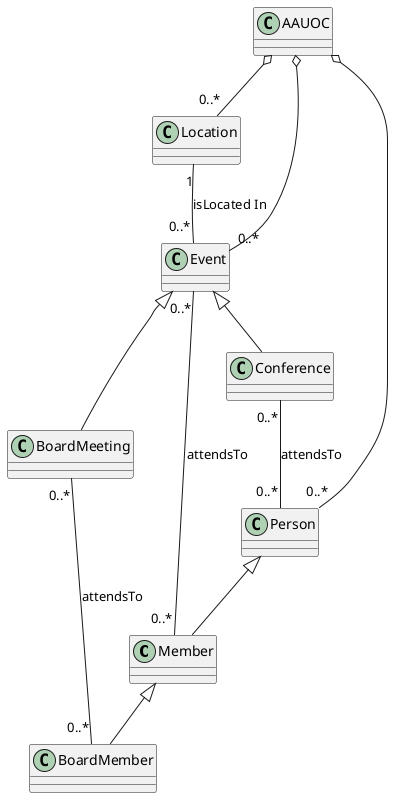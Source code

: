 @startuml
class Member{
}

class BoardMember {
}

class Event {
}

class Conference {
}

class BoardMeeting {
}

class Location {
}

class Person {
}

class AAUOC {
}

Event <|-- Conference
Event <|-- BoardMeeting

Person <|-- Member
Member <|-- BoardMember

AAUOC o-- "0..*" Event
AAUOC o-- "0..*" Person
AAUOC o-- "0..*" Location

Location "1" -- "0..*" Event : isLocated In
Event "0..*" -- "0..*" Member : attendsTo
BoardMeeting "0..*" -- "0..*" BoardMember : attendsTo
Conference "0..*" -- "0..*" Person : attendsTo

@enduml